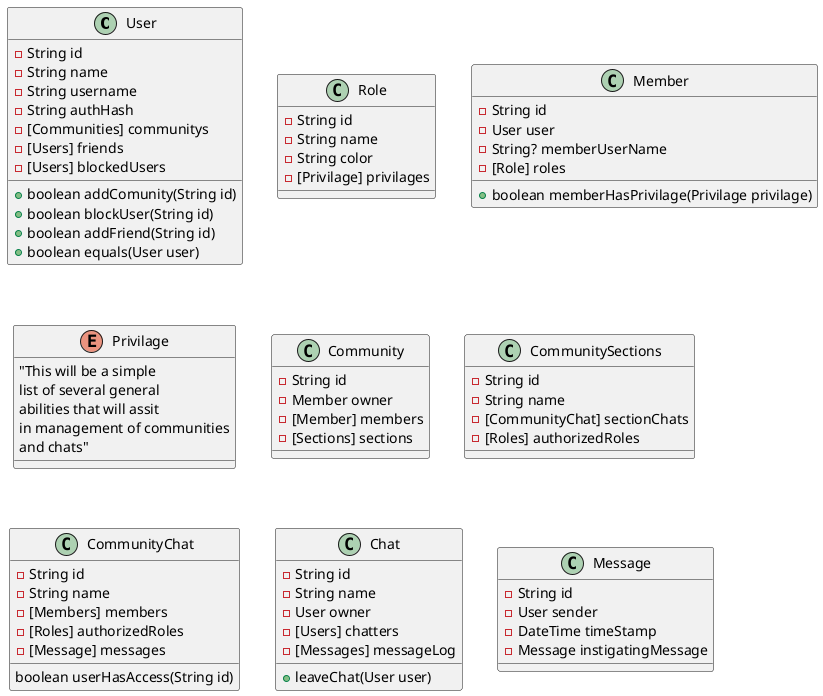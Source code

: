 @startuml "Discord Clone"
class User {
    -String id
    -String name
    -String username
    -String authHash
    -[Communities] communitys
    -[Users] friends
    -[Users] blockedUsers
    +boolean addComunity(String id)
    +boolean blockUser(String id)
    +boolean addFriend(String id)
    +boolean equals(User user)
}
class Role {
    -String id
    -String name
    -String color
    -[Privilage] privilages
}
class Member {
    -String id
    -User user
    -String? memberUserName
    -[Role] roles
    +boolean memberHasPrivilage(Privilage privilage)
}
enum Privilage {
    "This will be a simple 
    list of several general 
    abilities that will assit
    in management of communities
    and chats"
}
class Community {
    -String id
    -Member owner
    -[Member] members
    -[Sections] sections
}
class CommunitySections {
    -String id
    -String name
    -[CommunityChat] sectionChats
    -[Roles] authorizedRoles
}
class CommunityChat {
    -String id
    -String name
    -[Members] members
    -[Roles] authorizedRoles
    -[Message] messages
    boolean userHasAccess(String id)
}
class Chat {
    -String id
    -String name
    -User owner
    -[Users] chatters
    -[Messages] messageLog
    +leaveChat(User user)
}
class Message {
    -String id
    -User sender
    -DateTime timeStamp
    -Message instigatingMessage
}
@enduml
